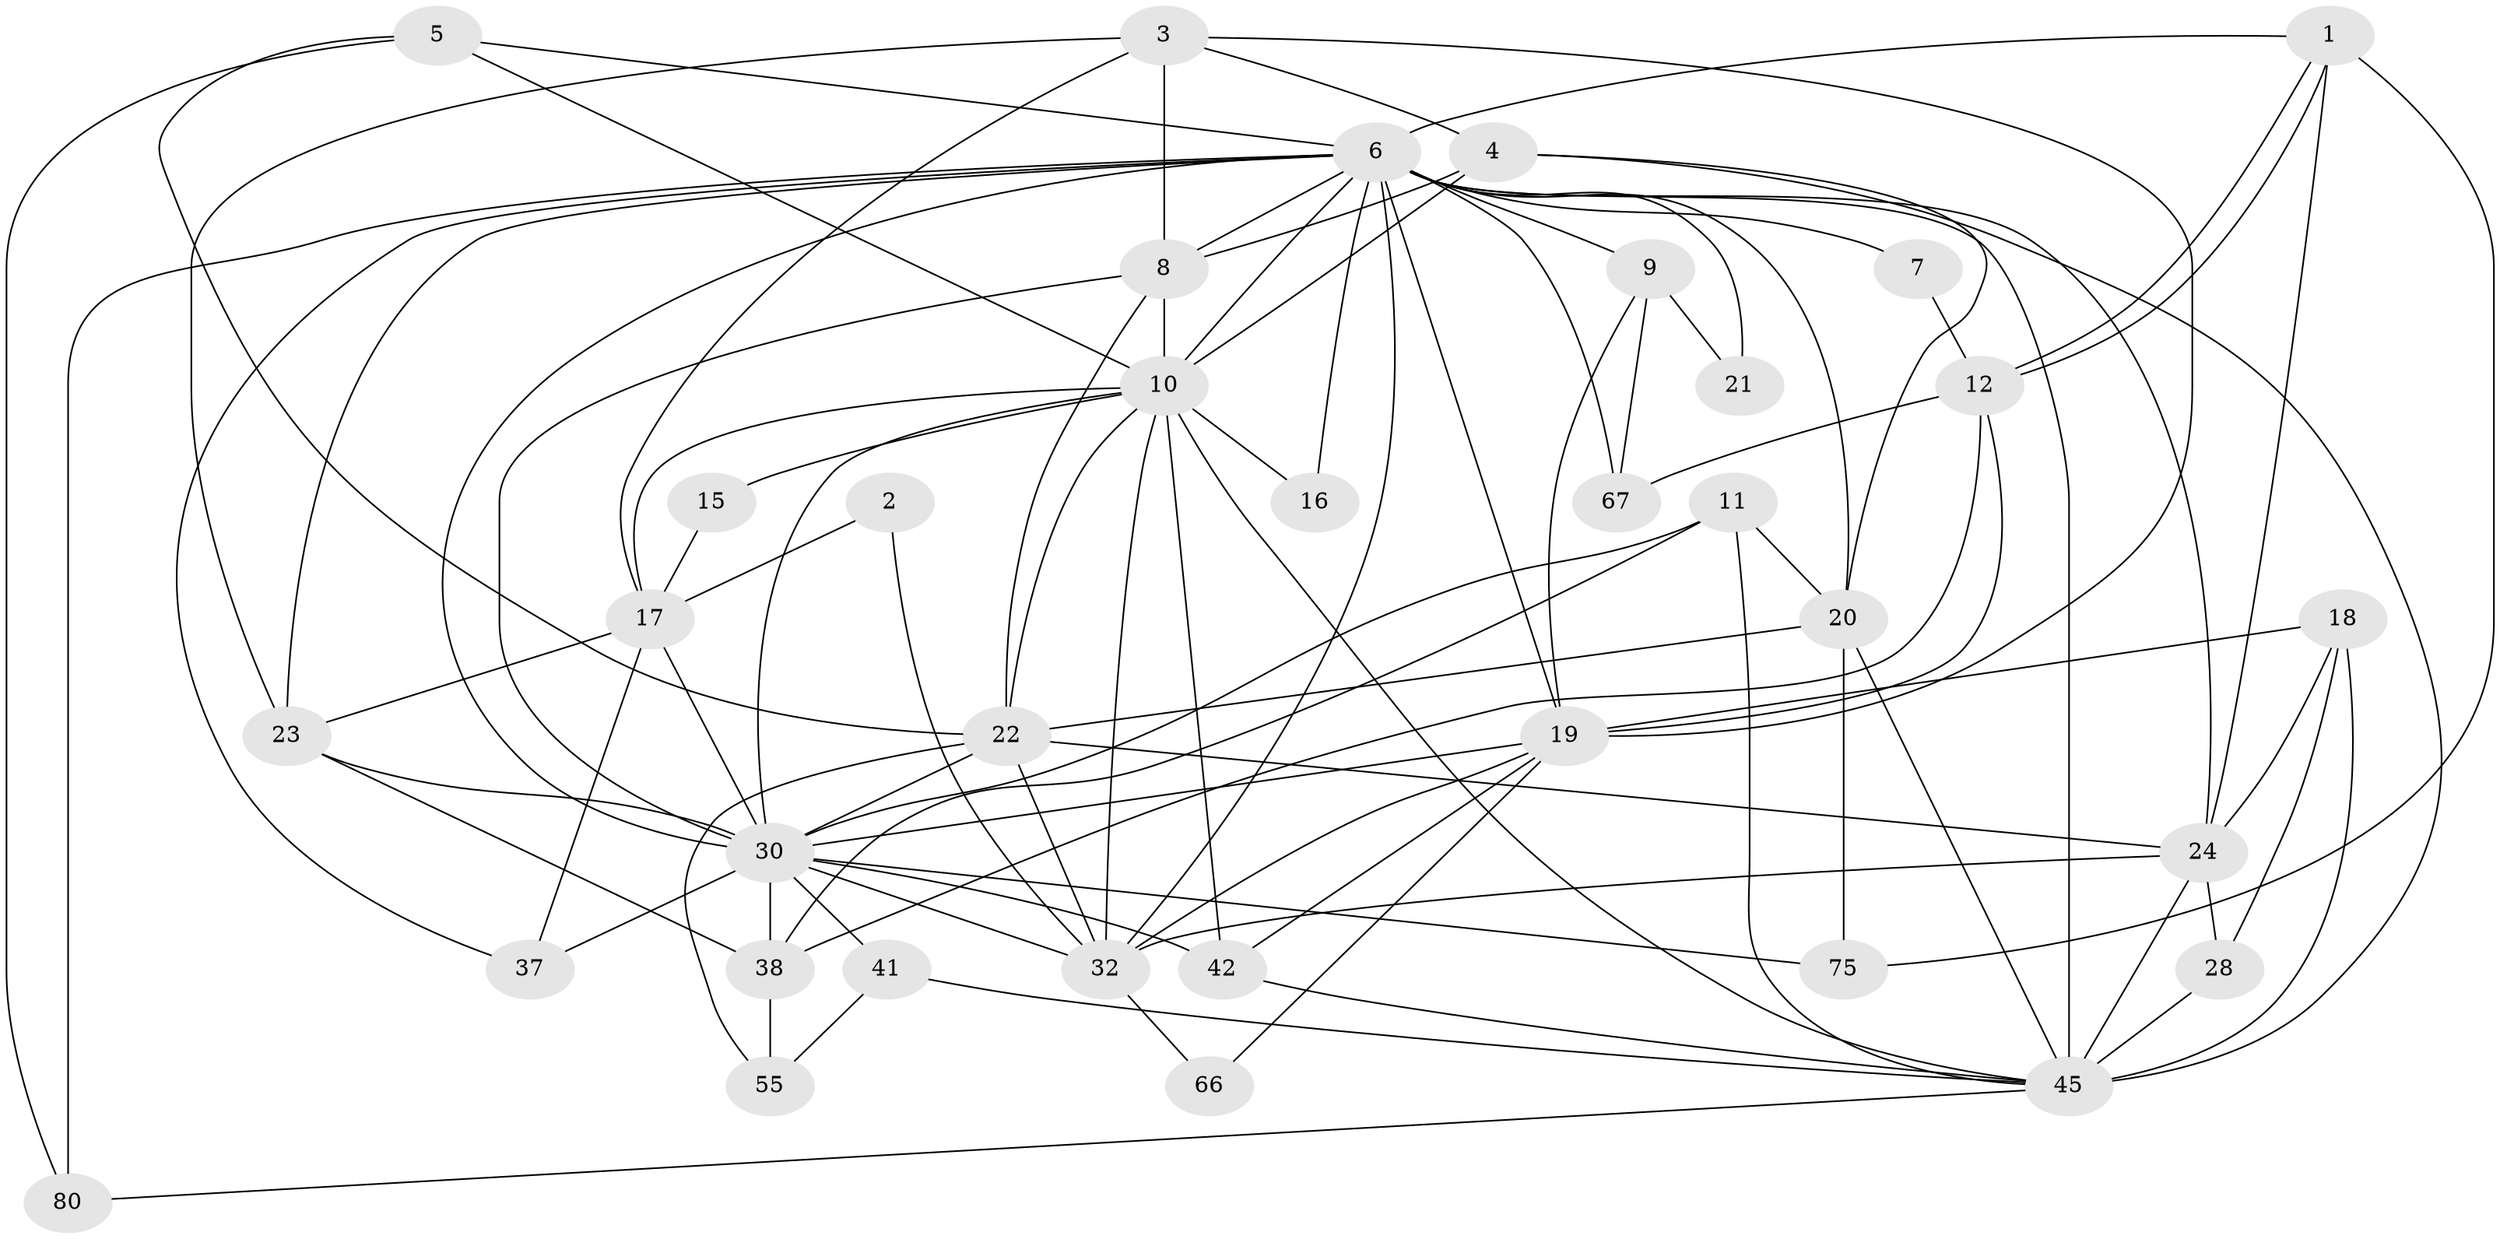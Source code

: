 // original degree distribution, {5: 0.20224719101123595, 3: 0.30337078651685395, 4: 0.24719101123595505, 2: 0.11235955056179775, 6: 0.11235955056179775, 8: 0.011235955056179775, 9: 0.011235955056179775}
// Generated by graph-tools (version 1.1) at 2025/18/03/04/25 18:18:41]
// undirected, 35 vertices, 95 edges
graph export_dot {
graph [start="1"]
  node [color=gray90,style=filled];
  1;
  2;
  3 [super="+47"];
  4 [super="+48+13"];
  5 [super="+26"];
  6 [super="+46+39+43+34"];
  7 [super="+78"];
  8 [super="+25"];
  9;
  10 [super="+54+50+14"];
  11;
  12 [super="+68"];
  15;
  16;
  17 [super="+59"];
  18 [super="+44+29"];
  19 [super="+74+51"];
  20 [super="+31"];
  21;
  22 [super="+53+72"];
  23 [super="+35"];
  24 [super="+71"];
  28;
  30 [super="+61+33+88+70+52+60"];
  32 [super="+63+69+73"];
  37;
  38 [super="+49+83"];
  41;
  42 [super="+58"];
  45 [super="+57+56"];
  55 [super="+84"];
  66;
  67;
  75;
  80 [super="+86"];
  1 -- 12;
  1 -- 12;
  1 -- 24;
  1 -- 75;
  1 -- 6;
  2 -- 32 [weight=2];
  2 -- 17;
  3 -- 23;
  3 -- 19;
  3 -- 8 [weight=2];
  3 -- 17;
  3 -- 4 [weight=2];
  4 -- 20 [weight=2];
  4 -- 8;
  4 -- 45;
  4 -- 10;
  5 -- 80;
  5 -- 22;
  5 -- 10 [weight=2];
  5 -- 6;
  6 -- 32;
  6 -- 37;
  6 -- 7;
  6 -- 9;
  6 -- 45 [weight=4];
  6 -- 16;
  6 -- 19;
  6 -- 24;
  6 -- 10 [weight=3];
  6 -- 23;
  6 -- 30 [weight=2];
  6 -- 80;
  6 -- 67;
  6 -- 20;
  6 -- 21;
  6 -- 8;
  7 -- 12 [weight=2];
  8 -- 22;
  8 -- 30 [weight=2];
  8 -- 10;
  9 -- 21;
  9 -- 67;
  9 -- 19;
  10 -- 16;
  10 -- 32;
  10 -- 42;
  10 -- 30;
  10 -- 22;
  10 -- 45 [weight=2];
  10 -- 15;
  10 -- 17;
  11 -- 38;
  11 -- 30;
  11 -- 20;
  11 -- 45;
  12 -- 67;
  12 -- 38;
  12 -- 19;
  15 -- 17;
  17 -- 37;
  17 -- 23;
  17 -- 30;
  18 -- 19 [weight=2];
  18 -- 24 [weight=2];
  18 -- 28;
  18 -- 45;
  19 -- 66;
  19 -- 30;
  19 -- 42;
  19 -- 32 [weight=3];
  20 -- 75;
  20 -- 22;
  20 -- 45;
  22 -- 30 [weight=3];
  22 -- 32;
  22 -- 24;
  22 -- 55;
  23 -- 38;
  23 -- 30;
  24 -- 28;
  24 -- 32;
  24 -- 45;
  28 -- 45;
  30 -- 37;
  30 -- 75;
  30 -- 41;
  30 -- 38 [weight=2];
  30 -- 42 [weight=2];
  30 -- 32;
  32 -- 66;
  38 -- 55;
  41 -- 55;
  41 -- 45;
  42 -- 45;
  45 -- 80;
}
